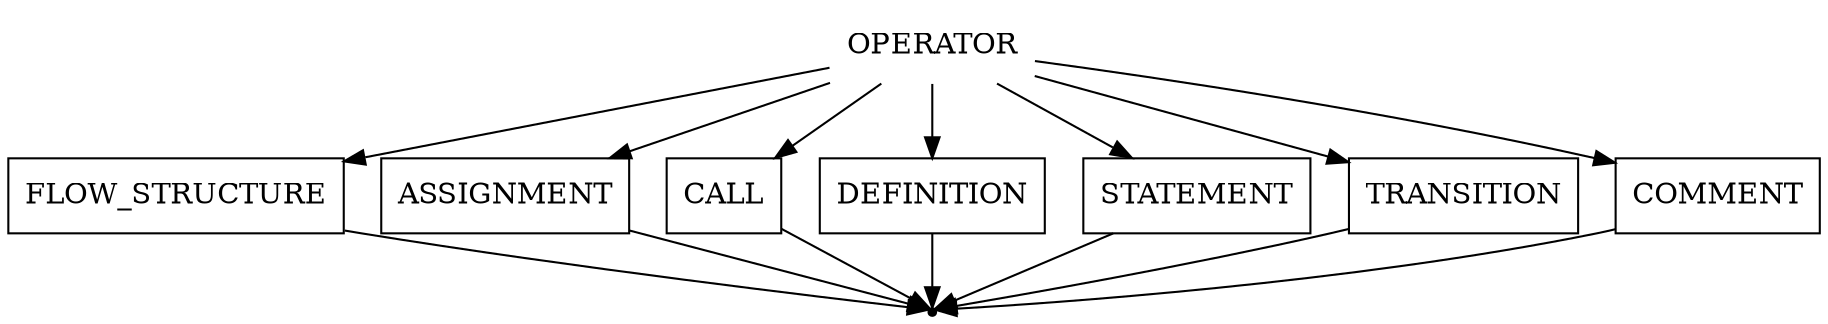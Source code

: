 digraph OPERATOR {
    start [label=OPERATOR shape=plaintext]
    flow_structure [label=FLOW_STRUCTURE shape=box]
    assignment [label=ASSIGNMENT shape=box]
    call [label=CALL shape=box]
    definition [label=DEFINITION shape=box]
    statement [label=STATEMENT shape=box]
    transition [label=TRANSITION shape=box]
    comment [label=COMMENT shape=box]
    end [label="" shape=point]

    start -> flow_structure
    start -> assignment
    start -> call
    start -> definition
    start -> statement
    start -> transition
    start -> comment
    flow_structure -> end
    assignment -> end
    call -> end
    definition -> end
    statement -> end
    transition -> end
    comment -> end
}
